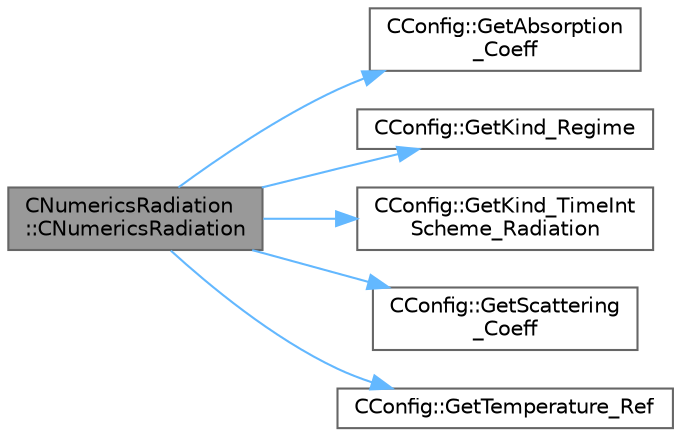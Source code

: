digraph "CNumericsRadiation::CNumericsRadiation"
{
 // LATEX_PDF_SIZE
  bgcolor="transparent";
  edge [fontname=Helvetica,fontsize=10,labelfontname=Helvetica,labelfontsize=10];
  node [fontname=Helvetica,fontsize=10,shape=box,height=0.2,width=0.4];
  rankdir="LR";
  Node1 [id="Node000001",label="CNumericsRadiation\l::CNumericsRadiation",height=0.2,width=0.4,color="gray40", fillcolor="grey60", style="filled", fontcolor="black",tooltip="Constructor of the class."];
  Node1 -> Node2 [id="edge1_Node000001_Node000002",color="steelblue1",style="solid",tooltip=" "];
  Node2 [id="Node000002",label="CConfig::GetAbsorption\l_Coeff",height=0.2,width=0.4,color="grey40", fillcolor="white", style="filled",URL="$classCConfig.html#ac002d243231f861e1cb4c1ccd53abaad",tooltip="Get the value of the absorption coefficient of the medium."];
  Node1 -> Node3 [id="edge2_Node000001_Node000003",color="steelblue1",style="solid",tooltip=" "];
  Node3 [id="Node000003",label="CConfig::GetKind_Regime",height=0.2,width=0.4,color="grey40", fillcolor="white", style="filled",URL="$classCConfig.html#afbf664fbd8b2c75c5874432fdc185937",tooltip="Governing equations of the flow (it can be different from the run time equation)."];
  Node1 -> Node4 [id="edge3_Node000001_Node000004",color="steelblue1",style="solid",tooltip=" "];
  Node4 [id="Node000004",label="CConfig::GetKind_TimeInt\lScheme_Radiation",height=0.2,width=0.4,color="grey40", fillcolor="white", style="filled",URL="$classCConfig.html#af27d6f00a4eac4b19ff8c5fafea23150",tooltip="Get the kind of integration scheme (explicit or implicit) for the radiation equations."];
  Node1 -> Node5 [id="edge4_Node000001_Node000005",color="steelblue1",style="solid",tooltip=" "];
  Node5 [id="Node000005",label="CConfig::GetScattering\l_Coeff",height=0.2,width=0.4,color="grey40", fillcolor="white", style="filled",URL="$classCConfig.html#a1090e27b6b116b77739aa76882901dae",tooltip="Get the value of the scattering coefficient of the medium."];
  Node1 -> Node6 [id="edge5_Node000001_Node000006",color="steelblue1",style="solid",tooltip=" "];
  Node6 [id="Node000006",label="CConfig::GetTemperature_Ref",height=0.2,width=0.4,color="grey40", fillcolor="white", style="filled",URL="$classCConfig.html#a218d027f78cd801a8734a2d4581591ad",tooltip="Get the value of the reference temperature for non-dimensionalization."];
}
